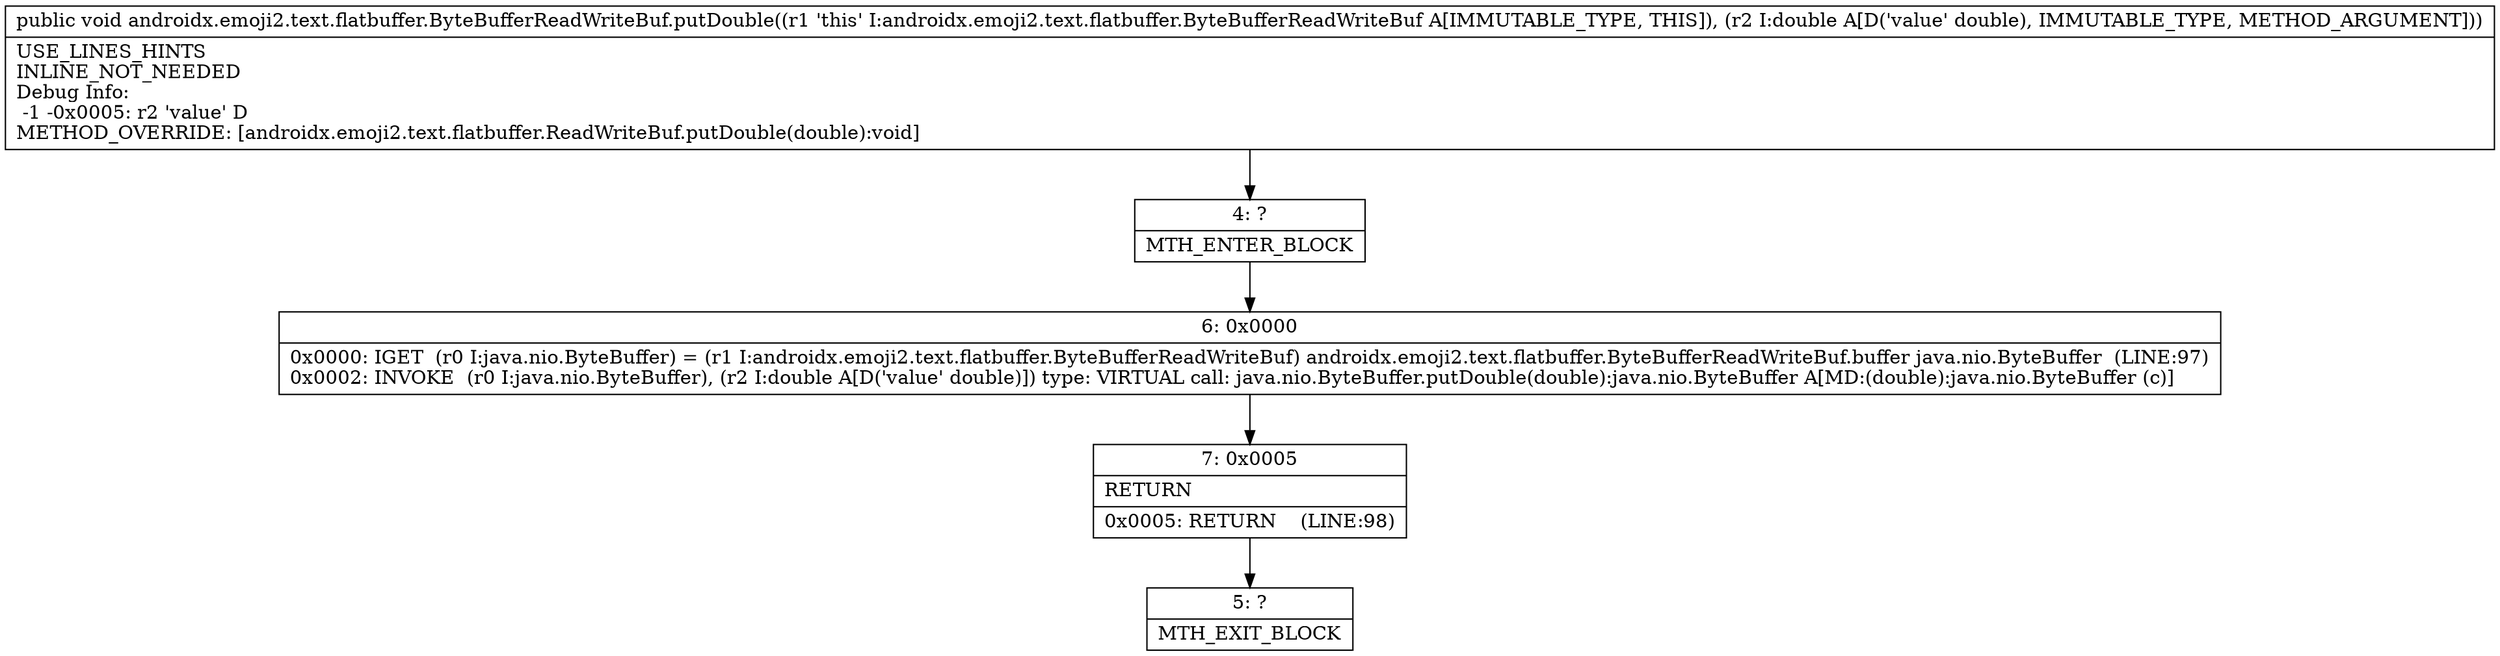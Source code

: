 digraph "CFG forandroidx.emoji2.text.flatbuffer.ByteBufferReadWriteBuf.putDouble(D)V" {
Node_4 [shape=record,label="{4\:\ ?|MTH_ENTER_BLOCK\l}"];
Node_6 [shape=record,label="{6\:\ 0x0000|0x0000: IGET  (r0 I:java.nio.ByteBuffer) = (r1 I:androidx.emoji2.text.flatbuffer.ByteBufferReadWriteBuf) androidx.emoji2.text.flatbuffer.ByteBufferReadWriteBuf.buffer java.nio.ByteBuffer  (LINE:97)\l0x0002: INVOKE  (r0 I:java.nio.ByteBuffer), (r2 I:double A[D('value' double)]) type: VIRTUAL call: java.nio.ByteBuffer.putDouble(double):java.nio.ByteBuffer A[MD:(double):java.nio.ByteBuffer (c)]\l}"];
Node_7 [shape=record,label="{7\:\ 0x0005|RETURN\l|0x0005: RETURN    (LINE:98)\l}"];
Node_5 [shape=record,label="{5\:\ ?|MTH_EXIT_BLOCK\l}"];
MethodNode[shape=record,label="{public void androidx.emoji2.text.flatbuffer.ByteBufferReadWriteBuf.putDouble((r1 'this' I:androidx.emoji2.text.flatbuffer.ByteBufferReadWriteBuf A[IMMUTABLE_TYPE, THIS]), (r2 I:double A[D('value' double), IMMUTABLE_TYPE, METHOD_ARGUMENT]))  | USE_LINES_HINTS\lINLINE_NOT_NEEDED\lDebug Info:\l  \-1 \-0x0005: r2 'value' D\lMETHOD_OVERRIDE: [androidx.emoji2.text.flatbuffer.ReadWriteBuf.putDouble(double):void]\l}"];
MethodNode -> Node_4;Node_4 -> Node_6;
Node_6 -> Node_7;
Node_7 -> Node_5;
}

